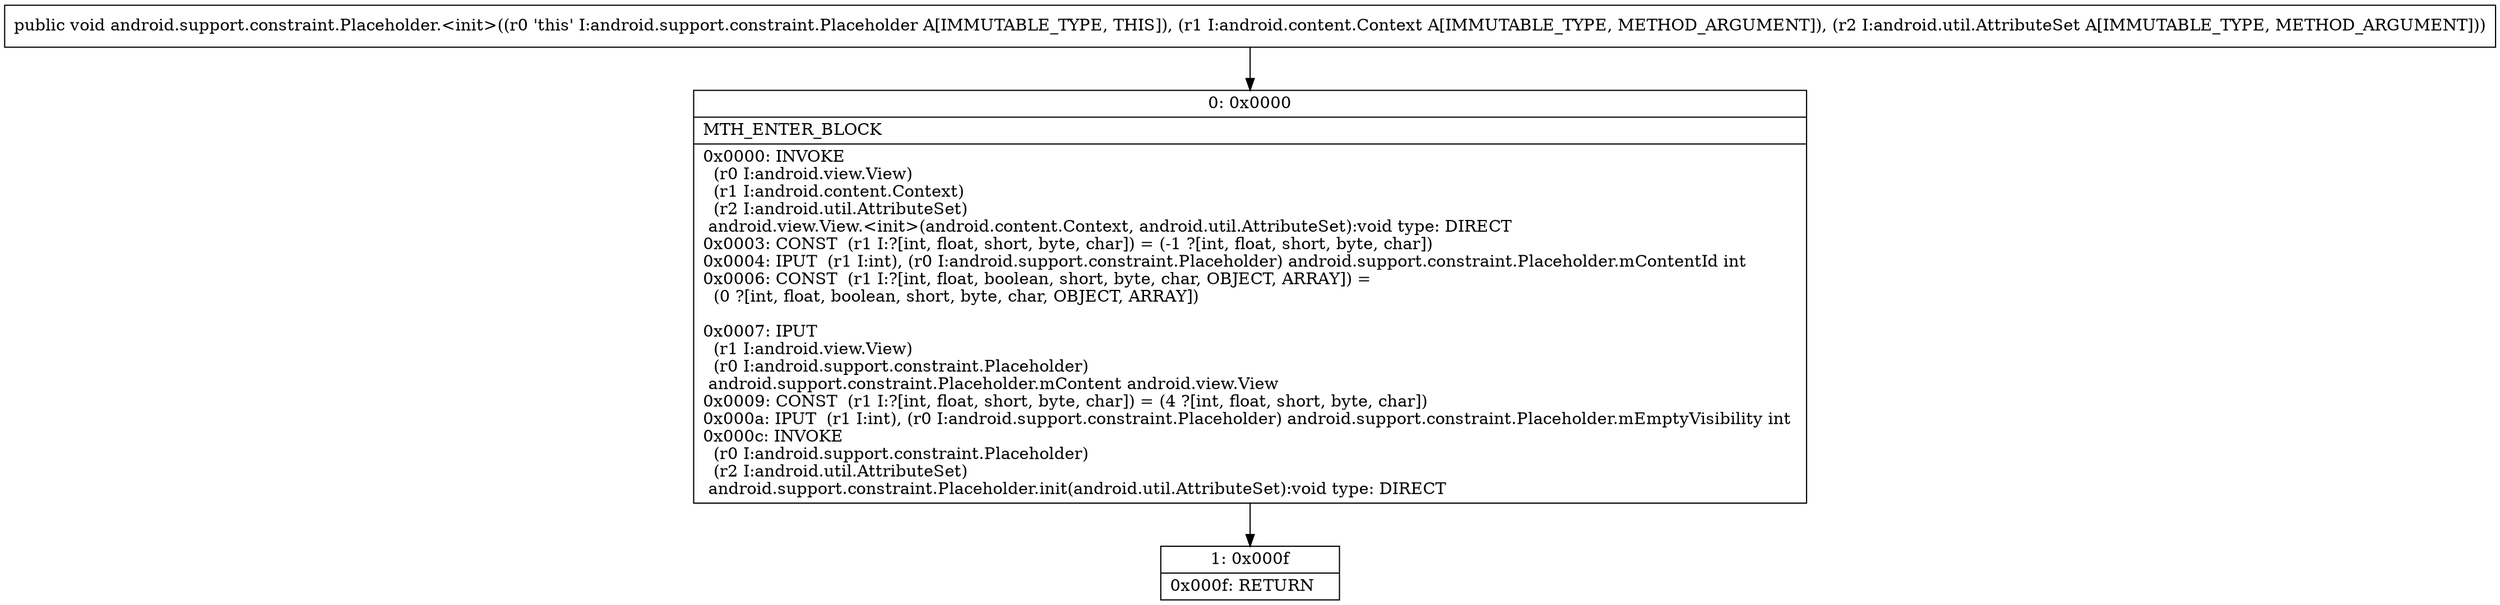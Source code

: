 digraph "CFG forandroid.support.constraint.Placeholder.\<init\>(Landroid\/content\/Context;Landroid\/util\/AttributeSet;)V" {
Node_0 [shape=record,label="{0\:\ 0x0000|MTH_ENTER_BLOCK\l|0x0000: INVOKE  \l  (r0 I:android.view.View)\l  (r1 I:android.content.Context)\l  (r2 I:android.util.AttributeSet)\l android.view.View.\<init\>(android.content.Context, android.util.AttributeSet):void type: DIRECT \l0x0003: CONST  (r1 I:?[int, float, short, byte, char]) = (\-1 ?[int, float, short, byte, char]) \l0x0004: IPUT  (r1 I:int), (r0 I:android.support.constraint.Placeholder) android.support.constraint.Placeholder.mContentId int \l0x0006: CONST  (r1 I:?[int, float, boolean, short, byte, char, OBJECT, ARRAY]) = \l  (0 ?[int, float, boolean, short, byte, char, OBJECT, ARRAY])\l \l0x0007: IPUT  \l  (r1 I:android.view.View)\l  (r0 I:android.support.constraint.Placeholder)\l android.support.constraint.Placeholder.mContent android.view.View \l0x0009: CONST  (r1 I:?[int, float, short, byte, char]) = (4 ?[int, float, short, byte, char]) \l0x000a: IPUT  (r1 I:int), (r0 I:android.support.constraint.Placeholder) android.support.constraint.Placeholder.mEmptyVisibility int \l0x000c: INVOKE  \l  (r0 I:android.support.constraint.Placeholder)\l  (r2 I:android.util.AttributeSet)\l android.support.constraint.Placeholder.init(android.util.AttributeSet):void type: DIRECT \l}"];
Node_1 [shape=record,label="{1\:\ 0x000f|0x000f: RETURN   \l}"];
MethodNode[shape=record,label="{public void android.support.constraint.Placeholder.\<init\>((r0 'this' I:android.support.constraint.Placeholder A[IMMUTABLE_TYPE, THIS]), (r1 I:android.content.Context A[IMMUTABLE_TYPE, METHOD_ARGUMENT]), (r2 I:android.util.AttributeSet A[IMMUTABLE_TYPE, METHOD_ARGUMENT])) }"];
MethodNode -> Node_0;
Node_0 -> Node_1;
}

